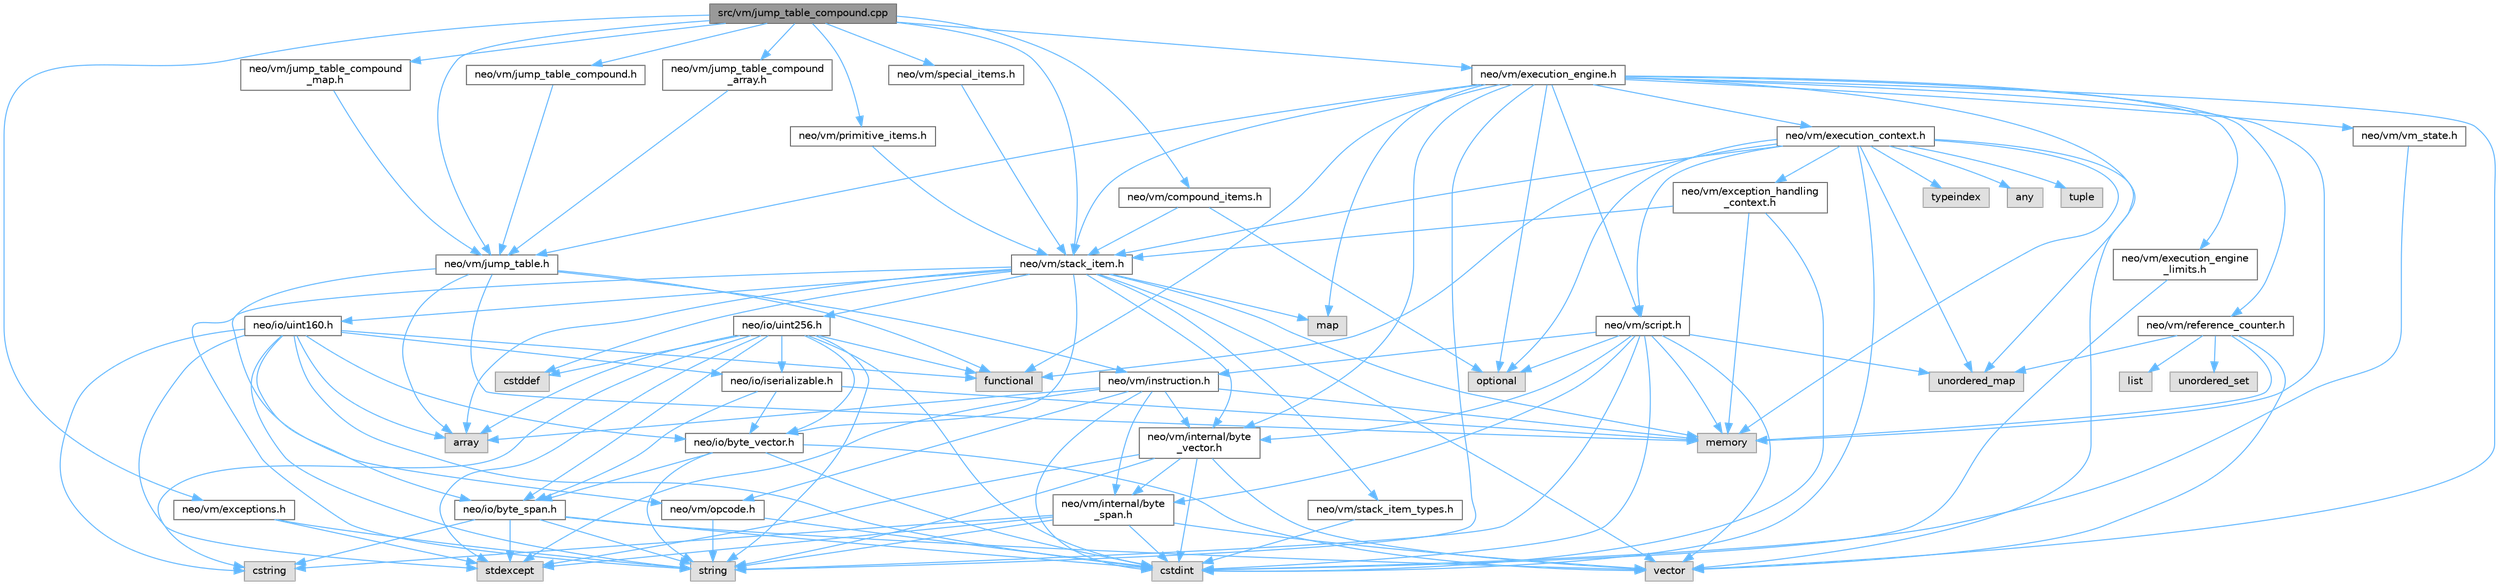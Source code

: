 digraph "src/vm/jump_table_compound.cpp"
{
 // LATEX_PDF_SIZE
  bgcolor="transparent";
  edge [fontname=Helvetica,fontsize=10,labelfontname=Helvetica,labelfontsize=10];
  node [fontname=Helvetica,fontsize=10,shape=box,height=0.2,width=0.4];
  Node1 [id="Node000001",label="src/vm/jump_table_compound.cpp",height=0.2,width=0.4,color="gray40", fillcolor="grey60", style="filled", fontcolor="black",tooltip=" "];
  Node1 -> Node2 [id="edge1_Node000001_Node000002",color="steelblue1",style="solid",tooltip=" "];
  Node2 [id="Node000002",label="neo/vm/compound_items.h",height=0.2,width=0.4,color="grey40", fillcolor="white", style="filled",URL="$compound__items_8h.html",tooltip=" "];
  Node2 -> Node3 [id="edge2_Node000002_Node000003",color="steelblue1",style="solid",tooltip=" "];
  Node3 [id="Node000003",label="neo/vm/stack_item.h",height=0.2,width=0.4,color="grey40", fillcolor="white", style="filled",URL="$stack__item_8h.html",tooltip=" "];
  Node3 -> Node4 [id="edge3_Node000003_Node000004",color="steelblue1",style="solid",tooltip=" "];
  Node4 [id="Node000004",label="neo/io/byte_vector.h",height=0.2,width=0.4,color="grey40", fillcolor="white", style="filled",URL="$io_2byte__vector_8h.html",tooltip=" "];
  Node4 -> Node5 [id="edge4_Node000004_Node000005",color="steelblue1",style="solid",tooltip=" "];
  Node5 [id="Node000005",label="neo/io/byte_span.h",height=0.2,width=0.4,color="grey40", fillcolor="white", style="filled",URL="$io_2byte__span_8h.html",tooltip=" "];
  Node5 -> Node6 [id="edge5_Node000005_Node000006",color="steelblue1",style="solid",tooltip=" "];
  Node6 [id="Node000006",label="cstdint",height=0.2,width=0.4,color="grey60", fillcolor="#E0E0E0", style="filled",tooltip=" "];
  Node5 -> Node7 [id="edge6_Node000005_Node000007",color="steelblue1",style="solid",tooltip=" "];
  Node7 [id="Node000007",label="cstring",height=0.2,width=0.4,color="grey60", fillcolor="#E0E0E0", style="filled",tooltip=" "];
  Node5 -> Node8 [id="edge7_Node000005_Node000008",color="steelblue1",style="solid",tooltip=" "];
  Node8 [id="Node000008",label="stdexcept",height=0.2,width=0.4,color="grey60", fillcolor="#E0E0E0", style="filled",tooltip=" "];
  Node5 -> Node9 [id="edge8_Node000005_Node000009",color="steelblue1",style="solid",tooltip=" "];
  Node9 [id="Node000009",label="string",height=0.2,width=0.4,color="grey60", fillcolor="#E0E0E0", style="filled",tooltip=" "];
  Node5 -> Node10 [id="edge9_Node000005_Node000010",color="steelblue1",style="solid",tooltip=" "];
  Node10 [id="Node000010",label="vector",height=0.2,width=0.4,color="grey60", fillcolor="#E0E0E0", style="filled",tooltip=" "];
  Node4 -> Node6 [id="edge10_Node000004_Node000006",color="steelblue1",style="solid",tooltip=" "];
  Node4 -> Node9 [id="edge11_Node000004_Node000009",color="steelblue1",style="solid",tooltip=" "];
  Node4 -> Node10 [id="edge12_Node000004_Node000010",color="steelblue1",style="solid",tooltip=" "];
  Node3 -> Node11 [id="edge13_Node000003_Node000011",color="steelblue1",style="solid",tooltip=" "];
  Node11 [id="Node000011",label="neo/io/uint160.h",height=0.2,width=0.4,color="grey40", fillcolor="white", style="filled",URL="$uint160_8h.html",tooltip=" "];
  Node11 -> Node5 [id="edge14_Node000011_Node000005",color="steelblue1",style="solid",tooltip=" "];
  Node11 -> Node4 [id="edge15_Node000011_Node000004",color="steelblue1",style="solid",tooltip=" "];
  Node11 -> Node12 [id="edge16_Node000011_Node000012",color="steelblue1",style="solid",tooltip=" "];
  Node12 [id="Node000012",label="neo/io/iserializable.h",height=0.2,width=0.4,color="grey40", fillcolor="white", style="filled",URL="$iserializable_8h.html",tooltip=" "];
  Node12 -> Node5 [id="edge17_Node000012_Node000005",color="steelblue1",style="solid",tooltip=" "];
  Node12 -> Node4 [id="edge18_Node000012_Node000004",color="steelblue1",style="solid",tooltip=" "];
  Node12 -> Node13 [id="edge19_Node000012_Node000013",color="steelblue1",style="solid",tooltip=" "];
  Node13 [id="Node000013",label="memory",height=0.2,width=0.4,color="grey60", fillcolor="#E0E0E0", style="filled",tooltip=" "];
  Node11 -> Node14 [id="edge20_Node000011_Node000014",color="steelblue1",style="solid",tooltip=" "];
  Node14 [id="Node000014",label="array",height=0.2,width=0.4,color="grey60", fillcolor="#E0E0E0", style="filled",tooltip=" "];
  Node11 -> Node6 [id="edge21_Node000011_Node000006",color="steelblue1",style="solid",tooltip=" "];
  Node11 -> Node7 [id="edge22_Node000011_Node000007",color="steelblue1",style="solid",tooltip=" "];
  Node11 -> Node15 [id="edge23_Node000011_Node000015",color="steelblue1",style="solid",tooltip=" "];
  Node15 [id="Node000015",label="functional",height=0.2,width=0.4,color="grey60", fillcolor="#E0E0E0", style="filled",tooltip=" "];
  Node11 -> Node8 [id="edge24_Node000011_Node000008",color="steelblue1",style="solid",tooltip=" "];
  Node11 -> Node9 [id="edge25_Node000011_Node000009",color="steelblue1",style="solid",tooltip=" "];
  Node3 -> Node16 [id="edge26_Node000003_Node000016",color="steelblue1",style="solid",tooltip=" "];
  Node16 [id="Node000016",label="neo/io/uint256.h",height=0.2,width=0.4,color="grey40", fillcolor="white", style="filled",URL="$uint256_8h.html",tooltip=" "];
  Node16 -> Node5 [id="edge27_Node000016_Node000005",color="steelblue1",style="solid",tooltip=" "];
  Node16 -> Node4 [id="edge28_Node000016_Node000004",color="steelblue1",style="solid",tooltip=" "];
  Node16 -> Node12 [id="edge29_Node000016_Node000012",color="steelblue1",style="solid",tooltip=" "];
  Node16 -> Node14 [id="edge30_Node000016_Node000014",color="steelblue1",style="solid",tooltip=" "];
  Node16 -> Node17 [id="edge31_Node000016_Node000017",color="steelblue1",style="solid",tooltip=" "];
  Node17 [id="Node000017",label="cstddef",height=0.2,width=0.4,color="grey60", fillcolor="#E0E0E0", style="filled",tooltip=" "];
  Node16 -> Node6 [id="edge32_Node000016_Node000006",color="steelblue1",style="solid",tooltip=" "];
  Node16 -> Node7 [id="edge33_Node000016_Node000007",color="steelblue1",style="solid",tooltip=" "];
  Node16 -> Node15 [id="edge34_Node000016_Node000015",color="steelblue1",style="solid",tooltip=" "];
  Node16 -> Node8 [id="edge35_Node000016_Node000008",color="steelblue1",style="solid",tooltip=" "];
  Node16 -> Node9 [id="edge36_Node000016_Node000009",color="steelblue1",style="solid",tooltip=" "];
  Node3 -> Node18 [id="edge37_Node000003_Node000018",color="steelblue1",style="solid",tooltip=" "];
  Node18 [id="Node000018",label="neo/vm/internal/byte\l_vector.h",height=0.2,width=0.4,color="grey40", fillcolor="white", style="filled",URL="$vm_2internal_2byte__vector_8h.html",tooltip=" "];
  Node18 -> Node19 [id="edge38_Node000018_Node000019",color="steelblue1",style="solid",tooltip=" "];
  Node19 [id="Node000019",label="neo/vm/internal/byte\l_span.h",height=0.2,width=0.4,color="grey40", fillcolor="white", style="filled",URL="$vm_2internal_2byte__span_8h.html",tooltip=" "];
  Node19 -> Node6 [id="edge39_Node000019_Node000006",color="steelblue1",style="solid",tooltip=" "];
  Node19 -> Node7 [id="edge40_Node000019_Node000007",color="steelblue1",style="solid",tooltip=" "];
  Node19 -> Node8 [id="edge41_Node000019_Node000008",color="steelblue1",style="solid",tooltip=" "];
  Node19 -> Node9 [id="edge42_Node000019_Node000009",color="steelblue1",style="solid",tooltip=" "];
  Node19 -> Node10 [id="edge43_Node000019_Node000010",color="steelblue1",style="solid",tooltip=" "];
  Node18 -> Node6 [id="edge44_Node000018_Node000006",color="steelblue1",style="solid",tooltip=" "];
  Node18 -> Node8 [id="edge45_Node000018_Node000008",color="steelblue1",style="solid",tooltip=" "];
  Node18 -> Node9 [id="edge46_Node000018_Node000009",color="steelblue1",style="solid",tooltip=" "];
  Node18 -> Node10 [id="edge47_Node000018_Node000010",color="steelblue1",style="solid",tooltip=" "];
  Node3 -> Node20 [id="edge48_Node000003_Node000020",color="steelblue1",style="solid",tooltip=" "];
  Node20 [id="Node000020",label="neo/vm/stack_item_types.h",height=0.2,width=0.4,color="grey40", fillcolor="white", style="filled",URL="$stack__item__types_8h.html",tooltip=" "];
  Node20 -> Node6 [id="edge49_Node000020_Node000006",color="steelblue1",style="solid",tooltip=" "];
  Node3 -> Node14 [id="edge50_Node000003_Node000014",color="steelblue1",style="solid",tooltip=" "];
  Node3 -> Node17 [id="edge51_Node000003_Node000017",color="steelblue1",style="solid",tooltip=" "];
  Node3 -> Node21 [id="edge52_Node000003_Node000021",color="steelblue1",style="solid",tooltip=" "];
  Node21 [id="Node000021",label="map",height=0.2,width=0.4,color="grey60", fillcolor="#E0E0E0", style="filled",tooltip=" "];
  Node3 -> Node13 [id="edge53_Node000003_Node000013",color="steelblue1",style="solid",tooltip=" "];
  Node3 -> Node9 [id="edge54_Node000003_Node000009",color="steelblue1",style="solid",tooltip=" "];
  Node3 -> Node10 [id="edge55_Node000003_Node000010",color="steelblue1",style="solid",tooltip=" "];
  Node2 -> Node22 [id="edge56_Node000002_Node000022",color="steelblue1",style="solid",tooltip=" "];
  Node22 [id="Node000022",label="optional",height=0.2,width=0.4,color="grey60", fillcolor="#E0E0E0", style="filled",tooltip=" "];
  Node1 -> Node23 [id="edge57_Node000001_Node000023",color="steelblue1",style="solid",tooltip=" "];
  Node23 [id="Node000023",label="neo/vm/exceptions.h",height=0.2,width=0.4,color="grey40", fillcolor="white", style="filled",URL="$vm_2exceptions_8h.html",tooltip=" "];
  Node23 -> Node8 [id="edge58_Node000023_Node000008",color="steelblue1",style="solid",tooltip=" "];
  Node23 -> Node9 [id="edge59_Node000023_Node000009",color="steelblue1",style="solid",tooltip=" "];
  Node1 -> Node24 [id="edge60_Node000001_Node000024",color="steelblue1",style="solid",tooltip=" "];
  Node24 [id="Node000024",label="neo/vm/execution_engine.h",height=0.2,width=0.4,color="grey40", fillcolor="white", style="filled",URL="$execution__engine_8h.html",tooltip=" "];
  Node24 -> Node25 [id="edge61_Node000024_Node000025",color="steelblue1",style="solid",tooltip=" "];
  Node25 [id="Node000025",label="neo/vm/execution_context.h",height=0.2,width=0.4,color="grey40", fillcolor="white", style="filled",URL="$execution__context_8h.html",tooltip=" "];
  Node25 -> Node26 [id="edge62_Node000025_Node000026",color="steelblue1",style="solid",tooltip=" "];
  Node26 [id="Node000026",label="neo/vm/exception_handling\l_context.h",height=0.2,width=0.4,color="grey40", fillcolor="white", style="filled",URL="$exception__handling__context_8h.html",tooltip=" "];
  Node26 -> Node3 [id="edge63_Node000026_Node000003",color="steelblue1",style="solid",tooltip=" "];
  Node26 -> Node6 [id="edge64_Node000026_Node000006",color="steelblue1",style="solid",tooltip=" "];
  Node26 -> Node13 [id="edge65_Node000026_Node000013",color="steelblue1",style="solid",tooltip=" "];
  Node25 -> Node27 [id="edge66_Node000025_Node000027",color="steelblue1",style="solid",tooltip=" "];
  Node27 [id="Node000027",label="neo/vm/script.h",height=0.2,width=0.4,color="grey40", fillcolor="white", style="filled",URL="$script_8h.html",tooltip=" "];
  Node27 -> Node28 [id="edge67_Node000027_Node000028",color="steelblue1",style="solid",tooltip=" "];
  Node28 [id="Node000028",label="neo/vm/instruction.h",height=0.2,width=0.4,color="grey40", fillcolor="white", style="filled",URL="$instruction_8h.html",tooltip=" "];
  Node28 -> Node19 [id="edge68_Node000028_Node000019",color="steelblue1",style="solid",tooltip=" "];
  Node28 -> Node18 [id="edge69_Node000028_Node000018",color="steelblue1",style="solid",tooltip=" "];
  Node28 -> Node29 [id="edge70_Node000028_Node000029",color="steelblue1",style="solid",tooltip=" "];
  Node29 [id="Node000029",label="neo/vm/opcode.h",height=0.2,width=0.4,color="grey40", fillcolor="white", style="filled",URL="$opcode_8h.html",tooltip=" "];
  Node29 -> Node6 [id="edge71_Node000029_Node000006",color="steelblue1",style="solid",tooltip=" "];
  Node29 -> Node9 [id="edge72_Node000029_Node000009",color="steelblue1",style="solid",tooltip=" "];
  Node28 -> Node14 [id="edge73_Node000028_Node000014",color="steelblue1",style="solid",tooltip=" "];
  Node28 -> Node6 [id="edge74_Node000028_Node000006",color="steelblue1",style="solid",tooltip=" "];
  Node28 -> Node13 [id="edge75_Node000028_Node000013",color="steelblue1",style="solid",tooltip=" "];
  Node28 -> Node8 [id="edge76_Node000028_Node000008",color="steelblue1",style="solid",tooltip=" "];
  Node27 -> Node19 [id="edge77_Node000027_Node000019",color="steelblue1",style="solid",tooltip=" "];
  Node27 -> Node18 [id="edge78_Node000027_Node000018",color="steelblue1",style="solid",tooltip=" "];
  Node27 -> Node6 [id="edge79_Node000027_Node000006",color="steelblue1",style="solid",tooltip=" "];
  Node27 -> Node13 [id="edge80_Node000027_Node000013",color="steelblue1",style="solid",tooltip=" "];
  Node27 -> Node22 [id="edge81_Node000027_Node000022",color="steelblue1",style="solid",tooltip=" "];
  Node27 -> Node9 [id="edge82_Node000027_Node000009",color="steelblue1",style="solid",tooltip=" "];
  Node27 -> Node30 [id="edge83_Node000027_Node000030",color="steelblue1",style="solid",tooltip=" "];
  Node30 [id="Node000030",label="unordered_map",height=0.2,width=0.4,color="grey60", fillcolor="#E0E0E0", style="filled",tooltip=" "];
  Node27 -> Node10 [id="edge84_Node000027_Node000010",color="steelblue1",style="solid",tooltip=" "];
  Node25 -> Node3 [id="edge85_Node000025_Node000003",color="steelblue1",style="solid",tooltip=" "];
  Node25 -> Node31 [id="edge86_Node000025_Node000031",color="steelblue1",style="solid",tooltip=" "];
  Node31 [id="Node000031",label="any",height=0.2,width=0.4,color="grey60", fillcolor="#E0E0E0", style="filled",tooltip=" "];
  Node25 -> Node6 [id="edge87_Node000025_Node000006",color="steelblue1",style="solid",tooltip=" "];
  Node25 -> Node15 [id="edge88_Node000025_Node000015",color="steelblue1",style="solid",tooltip=" "];
  Node25 -> Node13 [id="edge89_Node000025_Node000013",color="steelblue1",style="solid",tooltip=" "];
  Node25 -> Node22 [id="edge90_Node000025_Node000022",color="steelblue1",style="solid",tooltip=" "];
  Node25 -> Node32 [id="edge91_Node000025_Node000032",color="steelblue1",style="solid",tooltip=" "];
  Node32 [id="Node000032",label="tuple",height=0.2,width=0.4,color="grey60", fillcolor="#E0E0E0", style="filled",tooltip=" "];
  Node25 -> Node33 [id="edge92_Node000025_Node000033",color="steelblue1",style="solid",tooltip=" "];
  Node33 [id="Node000033",label="typeindex",height=0.2,width=0.4,color="grey60", fillcolor="#E0E0E0", style="filled",tooltip=" "];
  Node25 -> Node30 [id="edge93_Node000025_Node000030",color="steelblue1",style="solid",tooltip=" "];
  Node25 -> Node10 [id="edge94_Node000025_Node000010",color="steelblue1",style="solid",tooltip=" "];
  Node24 -> Node34 [id="edge95_Node000024_Node000034",color="steelblue1",style="solid",tooltip=" "];
  Node34 [id="Node000034",label="neo/vm/execution_engine\l_limits.h",height=0.2,width=0.4,color="grey40", fillcolor="white", style="filled",URL="$execution__engine__limits_8h.html",tooltip=" "];
  Node34 -> Node6 [id="edge96_Node000034_Node000006",color="steelblue1",style="solid",tooltip=" "];
  Node24 -> Node18 [id="edge97_Node000024_Node000018",color="steelblue1",style="solid",tooltip=" "];
  Node24 -> Node35 [id="edge98_Node000024_Node000035",color="steelblue1",style="solid",tooltip=" "];
  Node35 [id="Node000035",label="neo/vm/jump_table.h",height=0.2,width=0.4,color="grey40", fillcolor="white", style="filled",URL="$jump__table_8h.html",tooltip=" "];
  Node35 -> Node28 [id="edge99_Node000035_Node000028",color="steelblue1",style="solid",tooltip=" "];
  Node35 -> Node29 [id="edge100_Node000035_Node000029",color="steelblue1",style="solid",tooltip=" "];
  Node35 -> Node14 [id="edge101_Node000035_Node000014",color="steelblue1",style="solid",tooltip=" "];
  Node35 -> Node15 [id="edge102_Node000035_Node000015",color="steelblue1",style="solid",tooltip=" "];
  Node35 -> Node13 [id="edge103_Node000035_Node000013",color="steelblue1",style="solid",tooltip=" "];
  Node24 -> Node36 [id="edge104_Node000024_Node000036",color="steelblue1",style="solid",tooltip=" "];
  Node36 [id="Node000036",label="neo/vm/reference_counter.h",height=0.2,width=0.4,color="grey40", fillcolor="white", style="filled",URL="$reference__counter_8h.html",tooltip=" "];
  Node36 -> Node37 [id="edge105_Node000036_Node000037",color="steelblue1",style="solid",tooltip=" "];
  Node37 [id="Node000037",label="list",height=0.2,width=0.4,color="grey60", fillcolor="#E0E0E0", style="filled",tooltip=" "];
  Node36 -> Node13 [id="edge106_Node000036_Node000013",color="steelblue1",style="solid",tooltip=" "];
  Node36 -> Node30 [id="edge107_Node000036_Node000030",color="steelblue1",style="solid",tooltip=" "];
  Node36 -> Node38 [id="edge108_Node000036_Node000038",color="steelblue1",style="solid",tooltip=" "];
  Node38 [id="Node000038",label="unordered_set",height=0.2,width=0.4,color="grey60", fillcolor="#E0E0E0", style="filled",tooltip=" "];
  Node36 -> Node10 [id="edge109_Node000036_Node000010",color="steelblue1",style="solid",tooltip=" "];
  Node24 -> Node27 [id="edge110_Node000024_Node000027",color="steelblue1",style="solid",tooltip=" "];
  Node24 -> Node3 [id="edge111_Node000024_Node000003",color="steelblue1",style="solid",tooltip=" "];
  Node24 -> Node39 [id="edge112_Node000024_Node000039",color="steelblue1",style="solid",tooltip=" "];
  Node39 [id="Node000039",label="neo/vm/vm_state.h",height=0.2,width=0.4,color="grey40", fillcolor="white", style="filled",URL="$vm__state_8h.html",tooltip=" "];
  Node39 -> Node6 [id="edge113_Node000039_Node000006",color="steelblue1",style="solid",tooltip=" "];
  Node24 -> Node15 [id="edge114_Node000024_Node000015",color="steelblue1",style="solid",tooltip=" "];
  Node24 -> Node21 [id="edge115_Node000024_Node000021",color="steelblue1",style="solid",tooltip=" "];
  Node24 -> Node13 [id="edge116_Node000024_Node000013",color="steelblue1",style="solid",tooltip=" "];
  Node24 -> Node22 [id="edge117_Node000024_Node000022",color="steelblue1",style="solid",tooltip=" "];
  Node24 -> Node9 [id="edge118_Node000024_Node000009",color="steelblue1",style="solid",tooltip=" "];
  Node24 -> Node30 [id="edge119_Node000024_Node000030",color="steelblue1",style="solid",tooltip=" "];
  Node24 -> Node10 [id="edge120_Node000024_Node000010",color="steelblue1",style="solid",tooltip=" "];
  Node1 -> Node35 [id="edge121_Node000001_Node000035",color="steelblue1",style="solid",tooltip=" "];
  Node1 -> Node40 [id="edge122_Node000001_Node000040",color="steelblue1",style="solid",tooltip=" "];
  Node40 [id="Node000040",label="neo/vm/jump_table_compound.h",height=0.2,width=0.4,color="grey40", fillcolor="white", style="filled",URL="$jump__table__compound_8h.html",tooltip=" "];
  Node40 -> Node35 [id="edge123_Node000040_Node000035",color="steelblue1",style="solid",tooltip=" "];
  Node1 -> Node41 [id="edge124_Node000001_Node000041",color="steelblue1",style="solid",tooltip=" "];
  Node41 [id="Node000041",label="neo/vm/jump_table_compound\l_array.h",height=0.2,width=0.4,color="grey40", fillcolor="white", style="filled",URL="$jump__table__compound__array_8h.html",tooltip=" "];
  Node41 -> Node35 [id="edge125_Node000041_Node000035",color="steelblue1",style="solid",tooltip=" "];
  Node1 -> Node42 [id="edge126_Node000001_Node000042",color="steelblue1",style="solid",tooltip=" "];
  Node42 [id="Node000042",label="neo/vm/jump_table_compound\l_map.h",height=0.2,width=0.4,color="grey40", fillcolor="white", style="filled",URL="$jump__table__compound__map_8h.html",tooltip=" "];
  Node42 -> Node35 [id="edge127_Node000042_Node000035",color="steelblue1",style="solid",tooltip=" "];
  Node1 -> Node43 [id="edge128_Node000001_Node000043",color="steelblue1",style="solid",tooltip=" "];
  Node43 [id="Node000043",label="neo/vm/primitive_items.h",height=0.2,width=0.4,color="grey40", fillcolor="white", style="filled",URL="$primitive__items_8h.html",tooltip=" "];
  Node43 -> Node3 [id="edge129_Node000043_Node000003",color="steelblue1",style="solid",tooltip=" "];
  Node1 -> Node44 [id="edge130_Node000001_Node000044",color="steelblue1",style="solid",tooltip=" "];
  Node44 [id="Node000044",label="neo/vm/special_items.h",height=0.2,width=0.4,color="grey40", fillcolor="white", style="filled",URL="$special__items_8h.html",tooltip=" "];
  Node44 -> Node3 [id="edge131_Node000044_Node000003",color="steelblue1",style="solid",tooltip=" "];
  Node1 -> Node3 [id="edge132_Node000001_Node000003",color="steelblue1",style="solid",tooltip=" "];
}
